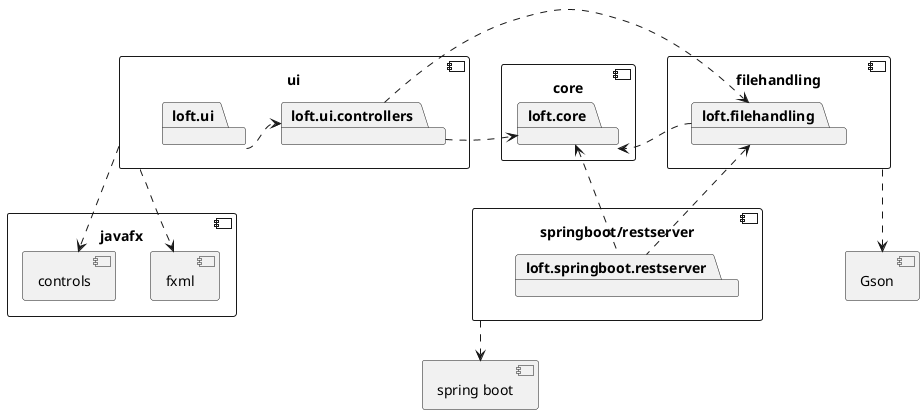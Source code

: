 @startuml packageDiagram

component ui {
    package loft.ui
    package loft.ui.controllers
}

component core {
    package loft.core
}

component "springboot/restserver" as springboot.restserver {
    package loft.springboot.restserver
}

component "spring boot" as springboot {

}

component filehandling {
    package loft.filehandling
}

component Gson {

}

component javafx {
    component fxml
    component controls
}

ui ..> fxml
ui ..> controls
loft.ui .right.> loft.ui.controllers
loft.ui.controllers .right.> loft.core
loft.ui.controllers .right.> loft.filehandling

loft.filehandling .right.> loft.core

filehandling ..> Gson

springboot.restserver ..> springboot
loft.springboot.restserver .up.> loft.core
loft.springboot.restserver .up.> loft.filehandling

@enduml